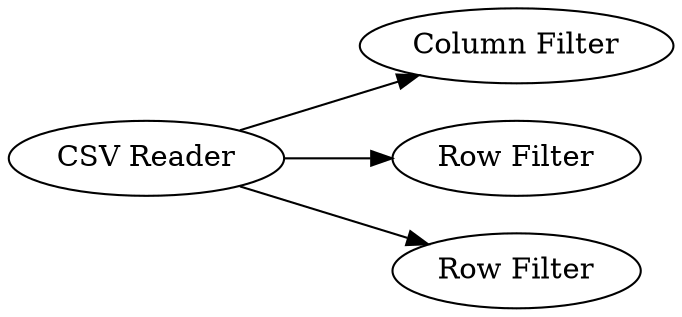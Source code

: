digraph {
	1 [label="CSV Reader"]
	2 [label="Column Filter"]
	3 [label="Row Filter"]
	4 [label="Row Filter"]
	1 -> 2
	1 -> 3
	1 -> 4
	rankdir=LR
}
